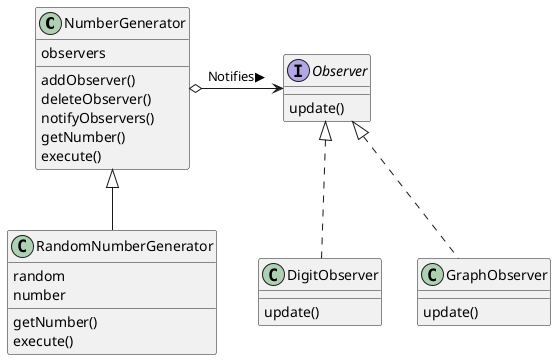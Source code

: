 @startuml

class NumberGenerator {
  observers
  addObserver()
  deleteObserver()
  notifyObservers()
  getNumber()
  execute()
}

class RandomNumberGenerator {
  random
  number
  getNumber()
  execute()
}

interface Observer {
  update()
}

class DigitObserver {
  update()
}

class GraphObserver {
  update()
}

NumberGenerator <|-d- RandomNumberGenerator
NumberGenerator o-r-> Observer : Notifies▶️
Observer <|.d. DigitObserver
Observer <|.d. GraphObserver

@enduml